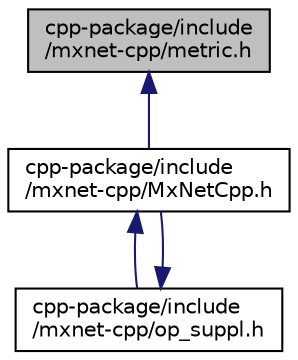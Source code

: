 digraph "cpp-package/include/mxnet-cpp/metric.h"
{
  edge [fontname="Helvetica",fontsize="10",labelfontname="Helvetica",labelfontsize="10"];
  node [fontname="Helvetica",fontsize="10",shape=record];
  Node1 [label="cpp-package/include\l/mxnet-cpp/metric.h",height=0.2,width=0.4,color="black", fillcolor="grey75", style="filled", fontcolor="black"];
  Node1 -> Node2 [dir="back",color="midnightblue",fontsize="10",style="solid",fontname="Helvetica"];
  Node2 [label="cpp-package/include\l/mxnet-cpp/MxNetCpp.h",height=0.2,width=0.4,color="black", fillcolor="white", style="filled",URL="$MxNetCpp_8h.html",tooltip="meta include file for mxnet.cpp "];
  Node2 -> Node3 [dir="back",color="midnightblue",fontsize="10",style="solid",fontname="Helvetica"];
  Node3 [label="cpp-package/include\l/mxnet-cpp/op_suppl.h",height=0.2,width=0.4,color="black", fillcolor="white", style="filled",URL="$op__suppl_8h.html",tooltip="A supplement and amendment of the operators from op.h. "];
  Node3 -> Node2 [dir="back",color="midnightblue",fontsize="10",style="solid",fontname="Helvetica"];
}
